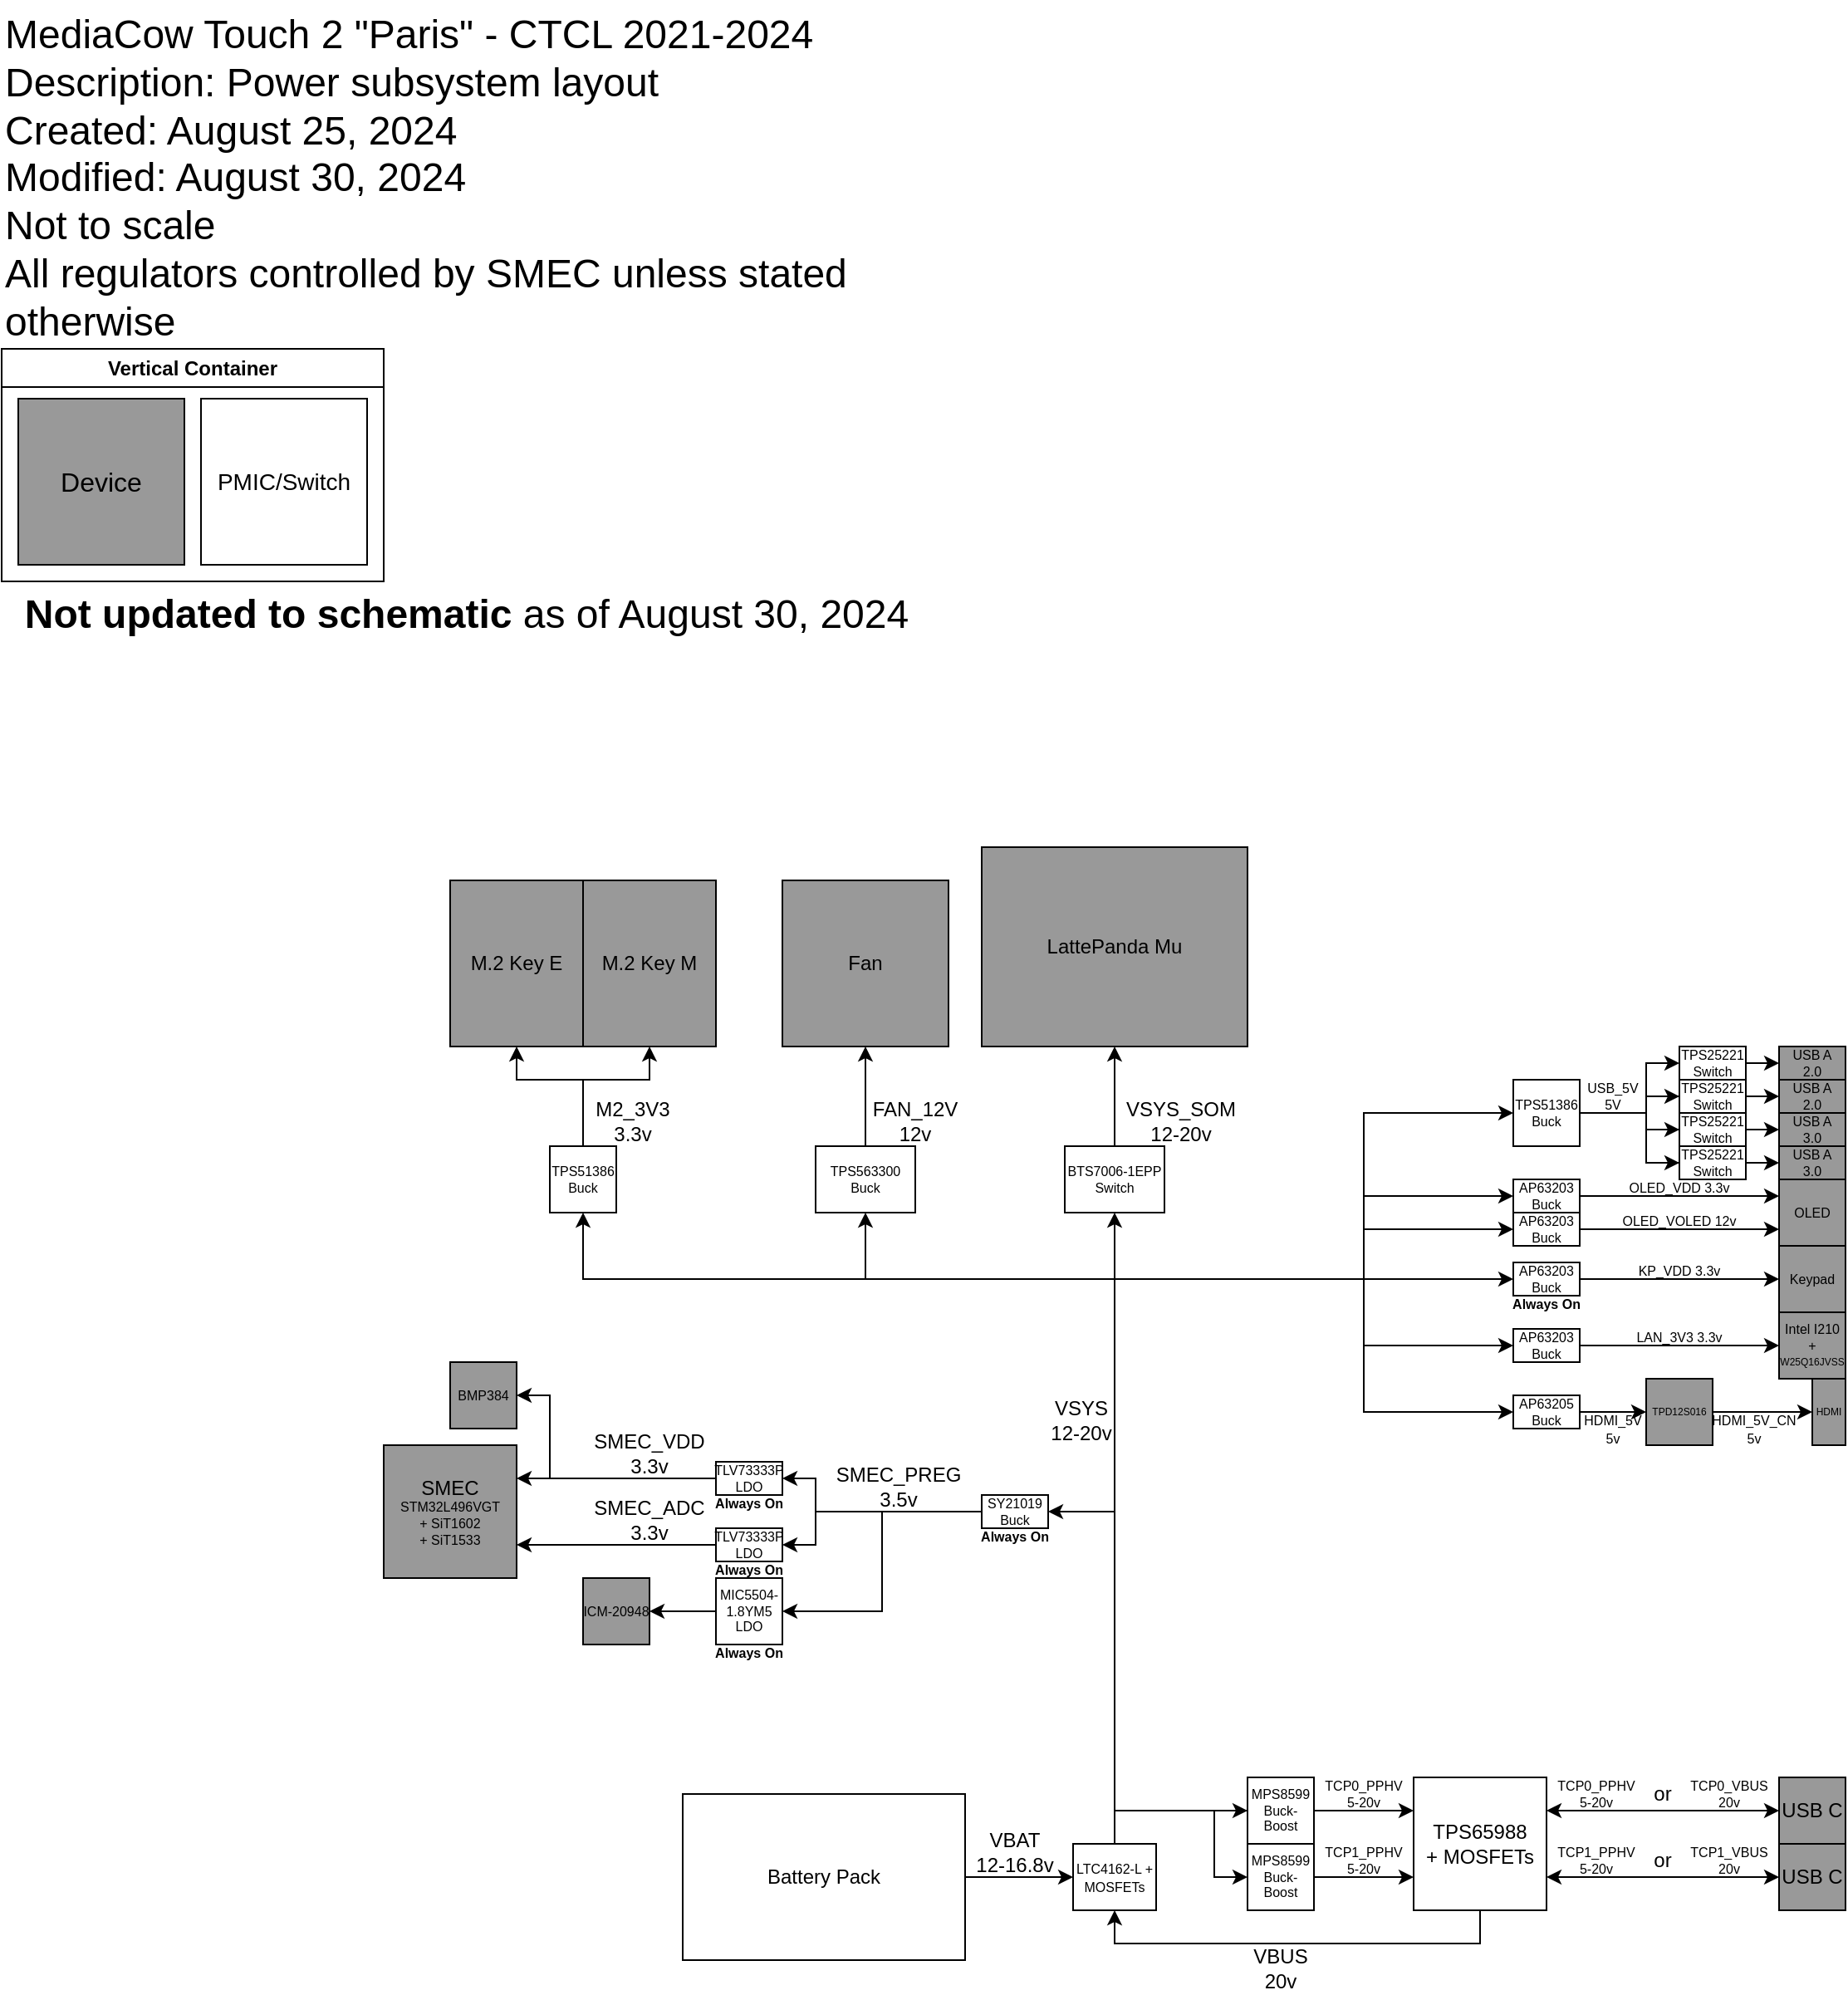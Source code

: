 <mxfile version="24.7.8">
  <diagram name="Page-1" id="Gip8EVmhgsVVzwxMEOy4">
    <mxGraphModel dx="1195" dy="702" grid="1" gridSize="10" guides="1" tooltips="1" connect="1" arrows="1" fold="1" page="1" pageScale="1" pageWidth="3300" pageHeight="2339" math="0" shadow="0">
      <root>
        <mxCell id="0" />
        <mxCell id="1" parent="0" />
        <mxCell id="dldXP7hfsqRHYCWmdXZ0-34" style="edgeStyle=orthogonalEdgeStyle;rounded=0;orthogonalLoop=1;jettySize=auto;html=1;exitX=1;exitY=0.5;exitDx=0;exitDy=0;entryX=0;entryY=0.5;entryDx=0;entryDy=0;" parent="1" source="rc3k4Lg6nsBuPKSFS65T-1" target="dldXP7hfsqRHYCWmdXZ0-32" edge="1">
          <mxGeometry relative="1" as="geometry" />
        </mxCell>
        <mxCell id="rc3k4Lg6nsBuPKSFS65T-1" value="Battery Pack&lt;span style=&quot;color: rgba(0, 0, 0, 0); font-family: monospace; font-size: 0px; text-align: start; text-wrap: nowrap;&quot;&gt;%3CmxGraphModel%3E%3Croot%3E%3CmxCell%20id%3D%220%22%2F%3E%3CmxCell%20id%3D%221%22%20parent%3D%220%22%2F%3E%3CmxCell%20id%3D%222%22%20value%3D%22MediaCow%20Touch%202%20%26quot%3BParis%26quot%3B%20-%20CTCL%202021-2024%26lt%3Bbr%20style%3D%26quot%3Bfont-size%3A%2024px%3B%26quot%3B%26gt%3BDescription%3A%20Case%20physical%20layout%26lt%3Bbr%20style%3D%26quot%3Bfont-size%3A%2024px%3B%26quot%3B%26gt%3B%26lt%3Bdiv%20style%3D%26quot%3Bfont-size%3A%2024px%3B%26quot%3B%26gt%3BCreated%3A%20July%203%2C%202024%26lt%3B%2Fdiv%26gt%3B%26lt%3Bdiv%20style%3D%26quot%3Bfont-size%3A%2024px%3B%26quot%3B%26gt%3BModified%3A%20August%206%2C%202024%26lt%3B%2Fdiv%26gt%3B%22%20style%3D%22text%3Bhtml%3D1%3Balign%3Dleft%3BverticalAlign%3Dtop%3BwhiteSpace%3Dwrap%3Brounded%3D0%3BfontSize%3D24%3B%22%20vertex%3D%221%22%20parent%3D%221%22%3E%3CmxGeometry%20x%3D%2266.35%22%20y%3D%221070.86%22%20width%3D%22563.57%22%20height%3D%22133.86%22%20as%3D%22geometry%22%2F%3E%3C%2FmxCell%3E%3C%2Froot%3E%3C%2FmxGraphModel%3E&lt;/span&gt;" style="rounded=0;whiteSpace=wrap;html=1;" parent="1" vertex="1">
          <mxGeometry x="420" y="1090" width="170" height="100" as="geometry" />
        </mxCell>
        <mxCell id="K4e0NTNfeNRhpukzrk3Z-1" value="MediaCow Touch 2 &quot;Paris&quot; - CTCL 2021-2024&lt;br style=&quot;font-size: 24px;&quot;&gt;Description: Power subsystem layout&lt;br&gt;&lt;span style=&quot;background-color: initial;&quot;&gt;Created: August 25, 2024&lt;/span&gt;&lt;div style=&quot;font-size: 24px;&quot;&gt;Modified: August 30, 2024&lt;/div&gt;&lt;div style=&quot;font-size: 24px;&quot;&gt;Not to scale&lt;/div&gt;&lt;div style=&quot;font-size: 24px;&quot;&gt;All regulators controlled by SMEC unless stated otherwise&lt;/div&gt;" style="text;html=1;align=left;verticalAlign=top;whiteSpace=wrap;rounded=0;fontSize=24;" parent="1" vertex="1">
          <mxGeometry x="10" y="10" width="563.57" height="200" as="geometry" />
        </mxCell>
        <mxCell id="K4e0NTNfeNRhpukzrk3Z-4" value="VBAT&lt;br&gt;12-16.8v" style="text;html=1;align=center;verticalAlign=middle;whiteSpace=wrap;rounded=0;" parent="1" vertex="1">
          <mxGeometry x="590" y="1110" width="60" height="30" as="geometry" />
        </mxCell>
        <mxCell id="dldXP7hfsqRHYCWmdXZ0-41" style="edgeStyle=orthogonalEdgeStyle;rounded=0;orthogonalLoop=1;jettySize=auto;html=1;exitX=0.5;exitY=1;exitDx=0;exitDy=0;entryX=0.5;entryY=1;entryDx=0;entryDy=0;" parent="1" source="K4e0NTNfeNRhpukzrk3Z-5" target="dldXP7hfsqRHYCWmdXZ0-32" edge="1">
          <mxGeometry relative="1" as="geometry" />
        </mxCell>
        <mxCell id="K4e0NTNfeNRhpukzrk3Z-5" value="TPS65988&lt;br&gt;+ MOSFETs" style="rounded=0;whiteSpace=wrap;html=1;" parent="1" vertex="1">
          <mxGeometry x="860" y="1080" width="80" height="80" as="geometry" />
        </mxCell>
        <mxCell id="K4e0NTNfeNRhpukzrk3Z-10" style="edgeStyle=orthogonalEdgeStyle;rounded=0;orthogonalLoop=1;jettySize=auto;html=1;exitX=0;exitY=0.5;exitDx=0;exitDy=0;entryX=1;entryY=0.75;entryDx=0;entryDy=0;startArrow=classic;startFill=1;" parent="1" source="K4e0NTNfeNRhpukzrk3Z-7" target="K4e0NTNfeNRhpukzrk3Z-5" edge="1">
          <mxGeometry relative="1" as="geometry" />
        </mxCell>
        <mxCell id="K4e0NTNfeNRhpukzrk3Z-7" value="USB C" style="rounded=0;whiteSpace=wrap;html=1;fillColor=#999999;" parent="1" vertex="1">
          <mxGeometry x="1080" y="1120" width="40" height="40" as="geometry" />
        </mxCell>
        <mxCell id="K4e0NTNfeNRhpukzrk3Z-9" style="edgeStyle=orthogonalEdgeStyle;rounded=0;orthogonalLoop=1;jettySize=auto;html=1;exitX=0;exitY=0.5;exitDx=0;exitDy=0;entryX=1;entryY=0.25;entryDx=0;entryDy=0;startArrow=classic;startFill=1;" parent="1" source="K4e0NTNfeNRhpukzrk3Z-8" target="K4e0NTNfeNRhpukzrk3Z-5" edge="1">
          <mxGeometry relative="1" as="geometry" />
        </mxCell>
        <mxCell id="K4e0NTNfeNRhpukzrk3Z-8" value="USB C" style="rounded=0;whiteSpace=wrap;html=1;fillColor=#999999;" parent="1" vertex="1">
          <mxGeometry x="1080" y="1080" width="40" height="40" as="geometry" />
        </mxCell>
        <mxCell id="K4e0NTNfeNRhpukzrk3Z-17" style="edgeStyle=orthogonalEdgeStyle;rounded=0;orthogonalLoop=1;jettySize=auto;html=1;exitX=1;exitY=0.5;exitDx=0;exitDy=0;entryX=0;entryY=0.75;entryDx=0;entryDy=0;" parent="1" source="K4e0NTNfeNRhpukzrk3Z-13" target="K4e0NTNfeNRhpukzrk3Z-5" edge="1">
          <mxGeometry relative="1" as="geometry" />
        </mxCell>
        <mxCell id="K4e0NTNfeNRhpukzrk3Z-13" value="MPS8599&lt;div&gt;Buck-Boost&lt;/div&gt;" style="rounded=0;whiteSpace=wrap;html=1;fontSize=8;" parent="1" vertex="1">
          <mxGeometry x="760" y="1120" width="40" height="40" as="geometry" />
        </mxCell>
        <mxCell id="K4e0NTNfeNRhpukzrk3Z-16" style="edgeStyle=orthogonalEdgeStyle;rounded=0;orthogonalLoop=1;jettySize=auto;html=1;exitX=1;exitY=0.5;exitDx=0;exitDy=0;entryX=0;entryY=0.25;entryDx=0;entryDy=0;" parent="1" source="K4e0NTNfeNRhpukzrk3Z-14" target="K4e0NTNfeNRhpukzrk3Z-5" edge="1">
          <mxGeometry relative="1" as="geometry" />
        </mxCell>
        <mxCell id="dldXP7hfsqRHYCWmdXZ0-23" style="edgeStyle=orthogonalEdgeStyle;rounded=0;orthogonalLoop=1;jettySize=auto;html=1;exitX=0;exitY=0.5;exitDx=0;exitDy=0;entryX=0;entryY=0.5;entryDx=0;entryDy=0;" parent="1" source="K4e0NTNfeNRhpukzrk3Z-14" target="K4e0NTNfeNRhpukzrk3Z-13" edge="1">
          <mxGeometry relative="1" as="geometry" />
        </mxCell>
        <mxCell id="K4e0NTNfeNRhpukzrk3Z-14" value="MPS8599&lt;div&gt;Buck-Boost&lt;/div&gt;" style="rounded=0;whiteSpace=wrap;html=1;fontSize=8;" parent="1" vertex="1">
          <mxGeometry x="760" y="1080" width="40" height="40" as="geometry" />
        </mxCell>
        <mxCell id="K4e0NTNfeNRhpukzrk3Z-20" value="&lt;font&gt;LattePanda Mu&lt;/font&gt;" style="rounded=0;whiteSpace=wrap;html=1;fontColor=#000000;fillColor=#999999;" parent="1" vertex="1">
          <mxGeometry x="600" y="520" width="160" height="120" as="geometry" />
        </mxCell>
        <mxCell id="K4e0NTNfeNRhpukzrk3Z-23" value="VBUS&lt;br&gt;20v" style="text;html=1;align=center;verticalAlign=middle;whiteSpace=wrap;rounded=0;" parent="1" vertex="1">
          <mxGeometry x="750" y="1180" width="60" height="30" as="geometry" />
        </mxCell>
        <mxCell id="K4e0NTNfeNRhpukzrk3Z-26" style="edgeStyle=orthogonalEdgeStyle;rounded=0;orthogonalLoop=1;jettySize=auto;html=1;exitX=0.5;exitY=0;exitDx=0;exitDy=0;entryX=0.5;entryY=1;entryDx=0;entryDy=0;" parent="1" source="K4e0NTNfeNRhpukzrk3Z-25" target="K4e0NTNfeNRhpukzrk3Z-20" edge="1">
          <mxGeometry relative="1" as="geometry" />
        </mxCell>
        <mxCell id="K4e0NTNfeNRhpukzrk3Z-25" value="BTS7006-1EPP&lt;div&gt;Switch&lt;/div&gt;" style="rounded=0;whiteSpace=wrap;html=1;fontSize=8;" parent="1" vertex="1">
          <mxGeometry x="650" y="700" width="60" height="40" as="geometry" />
        </mxCell>
        <mxCell id="K4e0NTNfeNRhpukzrk3Z-28" value="VSYS&lt;div&gt;12-20v&lt;/div&gt;" style="text;html=1;align=center;verticalAlign=middle;whiteSpace=wrap;rounded=0;" parent="1" vertex="1">
          <mxGeometry x="640" y="850" width="40" height="30" as="geometry" />
        </mxCell>
        <mxCell id="K4e0NTNfeNRhpukzrk3Z-29" value="&lt;font&gt;Fan&lt;/font&gt;" style="rounded=0;whiteSpace=wrap;html=1;fontColor=#000000;fillColor=#999999;" parent="1" vertex="1">
          <mxGeometry x="480" y="540" width="100" height="100" as="geometry" />
        </mxCell>
        <mxCell id="K4e0NTNfeNRhpukzrk3Z-35" style="edgeStyle=orthogonalEdgeStyle;rounded=0;orthogonalLoop=1;jettySize=auto;html=1;exitX=0.5;exitY=0;exitDx=0;exitDy=0;entryX=0.5;entryY=1;entryDx=0;entryDy=0;" parent="1" source="K4e0NTNfeNRhpukzrk3Z-31" target="K4e0NTNfeNRhpukzrk3Z-29" edge="1">
          <mxGeometry relative="1" as="geometry" />
        </mxCell>
        <mxCell id="K4e0NTNfeNRhpukzrk3Z-31" value="TPS563300&lt;div&gt;Buck&lt;/div&gt;" style="rounded=0;whiteSpace=wrap;html=1;fontSize=8;" parent="1" vertex="1">
          <mxGeometry x="500" y="700" width="60" height="40" as="geometry" />
        </mxCell>
        <mxCell id="K4e0NTNfeNRhpukzrk3Z-34" value="FAN_12V&lt;br&gt;12v" style="text;html=1;align=center;verticalAlign=middle;whiteSpace=wrap;rounded=0;" parent="1" vertex="1">
          <mxGeometry x="530" y="670" width="60" height="30" as="geometry" />
        </mxCell>
        <mxCell id="K4e0NTNfeNRhpukzrk3Z-36" value="VSYS_SOM&lt;div&gt;12-20v&lt;/div&gt;" style="text;html=1;align=center;verticalAlign=middle;whiteSpace=wrap;rounded=0;" parent="1" vertex="1">
          <mxGeometry x="690" y="670" width="60" height="30" as="geometry" />
        </mxCell>
        <mxCell id="K4e0NTNfeNRhpukzrk3Z-39" value="USB A&lt;div style=&quot;font-size: 8px;&quot;&gt;2.0&lt;/div&gt;" style="rounded=0;whiteSpace=wrap;html=1;fontSize=8;fillColor=#999999;" parent="1" vertex="1">
          <mxGeometry x="1080" y="640" width="40" height="20" as="geometry" />
        </mxCell>
        <mxCell id="K4e0NTNfeNRhpukzrk3Z-40" value="USB A&lt;div style=&quot;font-size: 8px;&quot;&gt;2.0&lt;/div&gt;" style="rounded=0;whiteSpace=wrap;html=1;fontSize=8;fillColor=#999999;" parent="1" vertex="1">
          <mxGeometry x="1080" y="660" width="40" height="20" as="geometry" />
        </mxCell>
        <mxCell id="K4e0NTNfeNRhpukzrk3Z-41" value="USB A&lt;div style=&quot;font-size: 8px;&quot;&gt;3.0&lt;/div&gt;" style="rounded=0;whiteSpace=wrap;html=1;fontSize=8;fillColor=#999999;" parent="1" vertex="1">
          <mxGeometry x="1080" y="680" width="40" height="20" as="geometry" />
        </mxCell>
        <mxCell id="K4e0NTNfeNRhpukzrk3Z-42" value="USB A&lt;div style=&quot;font-size: 8px;&quot;&gt;3.0&lt;/div&gt;" style="rounded=0;whiteSpace=wrap;html=1;fontSize=8;fillColor=#999999;" parent="1" vertex="1">
          <mxGeometry x="1080" y="700" width="40" height="20" as="geometry" />
        </mxCell>
        <mxCell id="K4e0NTNfeNRhpukzrk3Z-51" style="edgeStyle=orthogonalEdgeStyle;rounded=0;orthogonalLoop=1;jettySize=auto;html=1;exitX=1;exitY=0.5;exitDx=0;exitDy=0;entryX=0;entryY=0.5;entryDx=0;entryDy=0;" parent="1" source="K4e0NTNfeNRhpukzrk3Z-44" target="K4e0NTNfeNRhpukzrk3Z-42" edge="1">
          <mxGeometry relative="1" as="geometry" />
        </mxCell>
        <mxCell id="dldXP7hfsqRHYCWmdXZ0-8" style="edgeStyle=orthogonalEdgeStyle;rounded=0;orthogonalLoop=1;jettySize=auto;html=1;exitX=0;exitY=0.5;exitDx=0;exitDy=0;entryX=0;entryY=0.5;entryDx=0;entryDy=0;" parent="1" source="K4e0NTNfeNRhpukzrk3Z-44" target="K4e0NTNfeNRhpukzrk3Z-45" edge="1">
          <mxGeometry relative="1" as="geometry">
            <Array as="points">
              <mxPoint x="1000" y="710" />
              <mxPoint x="1000" y="690" />
            </Array>
          </mxGeometry>
        </mxCell>
        <mxCell id="K4e0NTNfeNRhpukzrk3Z-44" value="TPS25221&lt;div&gt;Switch&lt;/div&gt;" style="rounded=0;whiteSpace=wrap;html=1;fontSize=8;" parent="1" vertex="1">
          <mxGeometry x="1020" y="700" width="40" height="20" as="geometry" />
        </mxCell>
        <mxCell id="K4e0NTNfeNRhpukzrk3Z-50" style="edgeStyle=orthogonalEdgeStyle;rounded=0;orthogonalLoop=1;jettySize=auto;html=1;exitX=1;exitY=0.5;exitDx=0;exitDy=0;entryX=0;entryY=0.5;entryDx=0;entryDy=0;" parent="1" source="K4e0NTNfeNRhpukzrk3Z-45" target="K4e0NTNfeNRhpukzrk3Z-41" edge="1">
          <mxGeometry relative="1" as="geometry" />
        </mxCell>
        <mxCell id="dldXP7hfsqRHYCWmdXZ0-9" style="edgeStyle=orthogonalEdgeStyle;rounded=0;orthogonalLoop=1;jettySize=auto;html=1;exitX=0;exitY=0.5;exitDx=0;exitDy=0;entryX=0;entryY=0.5;entryDx=0;entryDy=0;" parent="1" source="K4e0NTNfeNRhpukzrk3Z-45" target="K4e0NTNfeNRhpukzrk3Z-46" edge="1">
          <mxGeometry relative="1" as="geometry">
            <Array as="points">
              <mxPoint x="1000" y="690" />
              <mxPoint x="1000" y="670" />
            </Array>
          </mxGeometry>
        </mxCell>
        <mxCell id="K4e0NTNfeNRhpukzrk3Z-45" value="TPS25221&lt;div&gt;Switch&lt;/div&gt;" style="rounded=0;whiteSpace=wrap;html=1;fontSize=8;" parent="1" vertex="1">
          <mxGeometry x="1020" y="680" width="40" height="20" as="geometry" />
        </mxCell>
        <mxCell id="K4e0NTNfeNRhpukzrk3Z-49" style="edgeStyle=orthogonalEdgeStyle;rounded=0;orthogonalLoop=1;jettySize=auto;html=1;exitX=1;exitY=0.5;exitDx=0;exitDy=0;entryX=0;entryY=0.5;entryDx=0;entryDy=0;" parent="1" source="K4e0NTNfeNRhpukzrk3Z-46" target="K4e0NTNfeNRhpukzrk3Z-40" edge="1">
          <mxGeometry relative="1" as="geometry" />
        </mxCell>
        <mxCell id="dldXP7hfsqRHYCWmdXZ0-10" style="edgeStyle=orthogonalEdgeStyle;rounded=0;orthogonalLoop=1;jettySize=auto;html=1;exitX=0;exitY=0.5;exitDx=0;exitDy=0;entryX=0;entryY=0.5;entryDx=0;entryDy=0;" parent="1" source="K4e0NTNfeNRhpukzrk3Z-46" target="K4e0NTNfeNRhpukzrk3Z-47" edge="1">
          <mxGeometry relative="1" as="geometry">
            <Array as="points">
              <mxPoint x="1000" y="670" />
              <mxPoint x="1000" y="650" />
            </Array>
          </mxGeometry>
        </mxCell>
        <mxCell id="K4e0NTNfeNRhpukzrk3Z-46" value="TPS25221&lt;div&gt;Switch&lt;/div&gt;" style="rounded=0;whiteSpace=wrap;html=1;fontSize=8;" parent="1" vertex="1">
          <mxGeometry x="1020" y="660" width="40" height="20" as="geometry" />
        </mxCell>
        <mxCell id="K4e0NTNfeNRhpukzrk3Z-48" style="edgeStyle=orthogonalEdgeStyle;rounded=0;orthogonalLoop=1;jettySize=auto;html=1;exitX=1;exitY=0.5;exitDx=0;exitDy=0;entryX=0;entryY=0.5;entryDx=0;entryDy=0;" parent="1" source="K4e0NTNfeNRhpukzrk3Z-47" target="K4e0NTNfeNRhpukzrk3Z-39" edge="1">
          <mxGeometry relative="1" as="geometry" />
        </mxCell>
        <mxCell id="K4e0NTNfeNRhpukzrk3Z-47" value="TPS25221&lt;div&gt;Switch&lt;/div&gt;" style="rounded=0;whiteSpace=wrap;html=1;fontSize=8;" parent="1" vertex="1">
          <mxGeometry x="1020" y="640" width="40" height="20" as="geometry" />
        </mxCell>
        <mxCell id="dldXP7hfsqRHYCWmdXZ0-7" style="edgeStyle=orthogonalEdgeStyle;rounded=0;orthogonalLoop=1;jettySize=auto;html=1;exitX=1;exitY=0.5;exitDx=0;exitDy=0;entryX=0;entryY=0.5;entryDx=0;entryDy=0;" parent="1" source="dldXP7hfsqRHYCWmdXZ0-1" target="K4e0NTNfeNRhpukzrk3Z-44" edge="1">
          <mxGeometry relative="1" as="geometry">
            <Array as="points">
              <mxPoint x="1000" y="680" />
              <mxPoint x="1000" y="710" />
            </Array>
          </mxGeometry>
        </mxCell>
        <mxCell id="dldXP7hfsqRHYCWmdXZ0-1" value="TPS51386&lt;div&gt;Buck&lt;/div&gt;" style="rounded=0;whiteSpace=wrap;html=1;fontSize=8;" parent="1" vertex="1">
          <mxGeometry x="920" y="660" width="40" height="40" as="geometry" />
        </mxCell>
        <mxCell id="dldXP7hfsqRHYCWmdXZ0-14" value="TCP0_PPHV&lt;div style=&quot;font-size: 8px;&quot;&gt;5-20v&lt;/div&gt;" style="text;html=1;align=center;verticalAlign=middle;whiteSpace=wrap;rounded=0;fontSize=8;" parent="1" vertex="1">
          <mxGeometry x="800" y="1080" width="60" height="20" as="geometry" />
        </mxCell>
        <mxCell id="dldXP7hfsqRHYCWmdXZ0-15" value="&lt;div style=&quot;font-size: 8px;&quot;&gt;TCP1_PPHV&lt;br&gt;5-20v&lt;/div&gt;" style="text;html=1;align=center;verticalAlign=middle;whiteSpace=wrap;rounded=0;fontSize=8;" parent="1" vertex="1">
          <mxGeometry x="800" y="1120" width="60" height="20" as="geometry" />
        </mxCell>
        <mxCell id="dldXP7hfsqRHYCWmdXZ0-16" value="USB_5V&lt;br style=&quot;font-size: 8px;&quot;&gt;5V" style="text;html=1;align=center;verticalAlign=middle;whiteSpace=wrap;rounded=0;fontSize=8;" parent="1" vertex="1">
          <mxGeometry x="960" y="660" width="40" height="20" as="geometry" />
        </mxCell>
        <mxCell id="2zMLcZ8q6p2Ohxe851iD-6" style="edgeStyle=orthogonalEdgeStyle;rounded=0;orthogonalLoop=1;jettySize=auto;html=1;exitX=0.5;exitY=0;exitDx=0;exitDy=0;entryX=0.5;entryY=1;entryDx=0;entryDy=0;" parent="1" source="dldXP7hfsqRHYCWmdXZ0-25" target="dldXP7hfsqRHYCWmdXZ0-28" edge="1">
          <mxGeometry relative="1" as="geometry">
            <Array as="points">
              <mxPoint x="360" y="660" />
              <mxPoint x="400" y="660" />
            </Array>
          </mxGeometry>
        </mxCell>
        <mxCell id="2zMLcZ8q6p2Ohxe851iD-7" style="edgeStyle=orthogonalEdgeStyle;rounded=0;orthogonalLoop=1;jettySize=auto;html=1;exitX=0.5;exitY=0;exitDx=0;exitDy=0;entryX=0.5;entryY=1;entryDx=0;entryDy=0;" parent="1" source="dldXP7hfsqRHYCWmdXZ0-25" target="dldXP7hfsqRHYCWmdXZ0-29" edge="1">
          <mxGeometry relative="1" as="geometry">
            <Array as="points">
              <mxPoint x="360" y="660" />
              <mxPoint x="320" y="660" />
            </Array>
          </mxGeometry>
        </mxCell>
        <mxCell id="dldXP7hfsqRHYCWmdXZ0-25" value="TPS51386&lt;div&gt;Buck&lt;/div&gt;" style="rounded=0;whiteSpace=wrap;html=1;fontSize=8;" parent="1" vertex="1">
          <mxGeometry x="340" y="700" width="40" height="40" as="geometry" />
        </mxCell>
        <mxCell id="dldXP7hfsqRHYCWmdXZ0-28" value="&lt;font style=&quot;font-size: 12px;&quot;&gt;M.2 Key M&lt;/font&gt;" style="rounded=0;whiteSpace=wrap;html=1;fontColor=#000000;fillColor=#999999;fontSize=12;" parent="1" vertex="1">
          <mxGeometry x="360" y="540" width="80" height="100" as="geometry" />
        </mxCell>
        <mxCell id="dldXP7hfsqRHYCWmdXZ0-29" value="&lt;font&gt;M.2 Key E&lt;/font&gt;" style="rounded=0;whiteSpace=wrap;html=1;fontColor=#000000;fillColor=#999999;" parent="1" vertex="1">
          <mxGeometry x="280" y="540" width="80" height="100" as="geometry" />
        </mxCell>
        <mxCell id="dldXP7hfsqRHYCWmdXZ0-35" style="edgeStyle=orthogonalEdgeStyle;rounded=0;orthogonalLoop=1;jettySize=auto;html=1;exitX=0.5;exitY=0;exitDx=0;exitDy=0;entryX=0;entryY=0.5;entryDx=0;entryDy=0;" parent="1" source="dldXP7hfsqRHYCWmdXZ0-32" target="K4e0NTNfeNRhpukzrk3Z-14" edge="1">
          <mxGeometry relative="1" as="geometry" />
        </mxCell>
        <mxCell id="dldXP7hfsqRHYCWmdXZ0-36" style="edgeStyle=orthogonalEdgeStyle;rounded=0;orthogonalLoop=1;jettySize=auto;html=1;exitX=0.5;exitY=0;exitDx=0;exitDy=0;" parent="1" source="dldXP7hfsqRHYCWmdXZ0-32" target="K4e0NTNfeNRhpukzrk3Z-25" edge="1">
          <mxGeometry relative="1" as="geometry" />
        </mxCell>
        <mxCell id="dldXP7hfsqRHYCWmdXZ0-38" style="edgeStyle=orthogonalEdgeStyle;rounded=0;orthogonalLoop=1;jettySize=auto;html=1;exitX=0.5;exitY=0;exitDx=0;exitDy=0;entryX=0.5;entryY=1;entryDx=0;entryDy=0;" parent="1" source="dldXP7hfsqRHYCWmdXZ0-32" target="K4e0NTNfeNRhpukzrk3Z-31" edge="1">
          <mxGeometry relative="1" as="geometry">
            <Array as="points">
              <mxPoint x="680" y="780" />
              <mxPoint x="530" y="780" />
            </Array>
          </mxGeometry>
        </mxCell>
        <mxCell id="dldXP7hfsqRHYCWmdXZ0-40" style="edgeStyle=orthogonalEdgeStyle;rounded=0;orthogonalLoop=1;jettySize=auto;html=1;exitX=0.5;exitY=0;exitDx=0;exitDy=0;entryX=0;entryY=0.5;entryDx=0;entryDy=0;" parent="1" source="dldXP7hfsqRHYCWmdXZ0-32" target="dldXP7hfsqRHYCWmdXZ0-1" edge="1">
          <mxGeometry relative="1" as="geometry">
            <Array as="points">
              <mxPoint x="680" y="780" />
              <mxPoint x="830" y="780" />
              <mxPoint x="830" y="680" />
            </Array>
          </mxGeometry>
        </mxCell>
        <mxCell id="dldXP7hfsqRHYCWmdXZ0-73" style="edgeStyle=orthogonalEdgeStyle;rounded=0;orthogonalLoop=1;jettySize=auto;html=1;exitX=0.5;exitY=0;exitDx=0;exitDy=0;entryX=0;entryY=0.5;entryDx=0;entryDy=0;" parent="1" source="dldXP7hfsqRHYCWmdXZ0-32" target="dldXP7hfsqRHYCWmdXZ0-61" edge="1">
          <mxGeometry relative="1" as="geometry">
            <Array as="points">
              <mxPoint x="680" y="780" />
            </Array>
          </mxGeometry>
        </mxCell>
        <mxCell id="dldXP7hfsqRHYCWmdXZ0-74" style="edgeStyle=orthogonalEdgeStyle;rounded=0;orthogonalLoop=1;jettySize=auto;html=1;exitX=0.5;exitY=0;exitDx=0;exitDy=0;entryX=0;entryY=0.5;entryDx=0;entryDy=0;" parent="1" source="dldXP7hfsqRHYCWmdXZ0-32" target="dldXP7hfsqRHYCWmdXZ0-60" edge="1">
          <mxGeometry relative="1" as="geometry">
            <Array as="points">
              <mxPoint x="680" y="780" />
              <mxPoint x="830" y="780" />
              <mxPoint x="830" y="750" />
            </Array>
          </mxGeometry>
        </mxCell>
        <mxCell id="dldXP7hfsqRHYCWmdXZ0-75" style="edgeStyle=orthogonalEdgeStyle;rounded=0;orthogonalLoop=1;jettySize=auto;html=1;exitX=0.5;exitY=0;exitDx=0;exitDy=0;entryX=0;entryY=0.5;entryDx=0;entryDy=0;" parent="1" source="dldXP7hfsqRHYCWmdXZ0-32" target="dldXP7hfsqRHYCWmdXZ0-57" edge="1">
          <mxGeometry relative="1" as="geometry">
            <Array as="points">
              <mxPoint x="680" y="780" />
              <mxPoint x="830" y="780" />
              <mxPoint x="830" y="730" />
            </Array>
          </mxGeometry>
        </mxCell>
        <mxCell id="2zMLcZ8q6p2Ohxe851iD-5" style="edgeStyle=orthogonalEdgeStyle;rounded=0;orthogonalLoop=1;jettySize=auto;html=1;exitX=0.5;exitY=0;exitDx=0;exitDy=0;entryX=0.5;entryY=1;entryDx=0;entryDy=0;" parent="1" source="dldXP7hfsqRHYCWmdXZ0-32" target="dldXP7hfsqRHYCWmdXZ0-25" edge="1">
          <mxGeometry relative="1" as="geometry">
            <Array as="points">
              <mxPoint x="680" y="780" />
              <mxPoint x="360" y="780" />
            </Array>
          </mxGeometry>
        </mxCell>
        <mxCell id="HhQ6cw0lv0Tl-fCS8sBc-3" style="edgeStyle=orthogonalEdgeStyle;rounded=0;orthogonalLoop=1;jettySize=auto;html=1;exitX=0.5;exitY=0;exitDx=0;exitDy=0;entryX=1;entryY=0.5;entryDx=0;entryDy=0;" parent="1" source="dldXP7hfsqRHYCWmdXZ0-32" target="HhQ6cw0lv0Tl-fCS8sBc-1" edge="1">
          <mxGeometry relative="1" as="geometry" />
        </mxCell>
        <mxCell id="HcC9pHOqzZvFSru83XQS-11" style="edgeStyle=orthogonalEdgeStyle;rounded=0;orthogonalLoop=1;jettySize=auto;html=1;exitX=0.5;exitY=0;exitDx=0;exitDy=0;entryX=0;entryY=0.5;entryDx=0;entryDy=0;" edge="1" parent="1" source="dldXP7hfsqRHYCWmdXZ0-32" target="HcC9pHOqzZvFSru83XQS-2">
          <mxGeometry relative="1" as="geometry">
            <Array as="points">
              <mxPoint x="680" y="780" />
              <mxPoint x="830" y="780" />
              <mxPoint x="830" y="820" />
            </Array>
          </mxGeometry>
        </mxCell>
        <mxCell id="HcC9pHOqzZvFSru83XQS-12" style="edgeStyle=orthogonalEdgeStyle;rounded=0;orthogonalLoop=1;jettySize=auto;html=1;exitX=0.5;exitY=0;exitDx=0;exitDy=0;entryX=0;entryY=0.5;entryDx=0;entryDy=0;" edge="1" parent="1" source="dldXP7hfsqRHYCWmdXZ0-32" target="HcC9pHOqzZvFSru83XQS-3">
          <mxGeometry relative="1" as="geometry">
            <Array as="points">
              <mxPoint x="680" y="780" />
              <mxPoint x="830" y="780" />
              <mxPoint x="830" y="860" />
            </Array>
          </mxGeometry>
        </mxCell>
        <mxCell id="dldXP7hfsqRHYCWmdXZ0-32" value="&lt;p style=&quot;line-height: 80%;&quot;&gt;&lt;span style=&quot;font-size: 8px;&quot;&gt;LTC4162-L + MOSFETs&lt;/span&gt;&lt;/p&gt;" style="rounded=0;whiteSpace=wrap;html=1;" parent="1" vertex="1">
          <mxGeometry x="655" y="1120" width="50" height="40" as="geometry" />
        </mxCell>
        <mxCell id="dldXP7hfsqRHYCWmdXZ0-49" style="edgeStyle=orthogonalEdgeStyle;rounded=0;orthogonalLoop=1;jettySize=auto;html=1;exitX=1;exitY=0.5;exitDx=0;exitDy=0;entryX=0;entryY=0.5;entryDx=0;entryDy=0;" parent="1" target="dldXP7hfsqRHYCWmdXZ0-48" edge="1" source="HcC9pHOqzZvFSru83XQS-2">
          <mxGeometry relative="1" as="geometry">
            <mxPoint x="1040" y="820" as="sourcePoint" />
          </mxGeometry>
        </mxCell>
        <mxCell id="dldXP7hfsqRHYCWmdXZ0-48" value="Intel I210 +&lt;br&gt;&lt;span style=&quot;font-size: 6px;&quot;&gt;W25Q16&lt;/span&gt;&lt;span style=&quot;font-size: 6px;&quot;&gt;JVSS&lt;/span&gt;" style="rounded=0;whiteSpace=wrap;html=1;fontSize=8;fillColor=#999999;" parent="1" vertex="1">
          <mxGeometry x="1080" y="800" width="40" height="40" as="geometry" />
        </mxCell>
        <mxCell id="dldXP7hfsqRHYCWmdXZ0-51" value="&lt;font style=&quot;font-size: 12px;&quot;&gt;SMEC&lt;/font&gt;&lt;br style=&quot;font-size: 8px;&quot;&gt;STM32L496VGT &lt;br&gt;+ SiT1602&lt;br&gt;+ SiT1533" style="rounded=0;whiteSpace=wrap;html=1;fontSize=8;fillColor=#999999;" parent="1" vertex="1">
          <mxGeometry x="240" y="880" width="80" height="80" as="geometry" />
        </mxCell>
        <mxCell id="dldXP7hfsqRHYCWmdXZ0-54" value="OLED" style="rounded=0;whiteSpace=wrap;html=1;fontSize=8;fillColor=#999999;" parent="1" vertex="1">
          <mxGeometry x="1080" y="720" width="40" height="40" as="geometry" />
        </mxCell>
        <mxCell id="dldXP7hfsqRHYCWmdXZ0-55" value="M2_3V3&lt;br&gt;3.3v" style="text;html=1;align=center;verticalAlign=middle;whiteSpace=wrap;rounded=0;" parent="1" vertex="1">
          <mxGeometry x="360" y="670" width="60" height="30" as="geometry" />
        </mxCell>
        <mxCell id="dldXP7hfsqRHYCWmdXZ0-63" style="edgeStyle=orthogonalEdgeStyle;rounded=0;orthogonalLoop=1;jettySize=auto;html=1;exitX=1;exitY=0.5;exitDx=0;exitDy=0;entryX=0;entryY=0.25;entryDx=0;entryDy=0;" parent="1" source="dldXP7hfsqRHYCWmdXZ0-57" target="dldXP7hfsqRHYCWmdXZ0-54" edge="1">
          <mxGeometry relative="1" as="geometry" />
        </mxCell>
        <mxCell id="dldXP7hfsqRHYCWmdXZ0-57" value="AP63203&lt;div&gt;Buck&lt;/div&gt;" style="rounded=0;whiteSpace=wrap;html=1;fontSize=8;" parent="1" vertex="1">
          <mxGeometry x="920" y="720" width="40" height="20" as="geometry" />
        </mxCell>
        <mxCell id="dldXP7hfsqRHYCWmdXZ0-59" value="Keypad" style="rounded=0;whiteSpace=wrap;html=1;fontSize=8;fillColor=#999999;" parent="1" vertex="1">
          <mxGeometry x="1080" y="760" width="40" height="40" as="geometry" />
        </mxCell>
        <mxCell id="dldXP7hfsqRHYCWmdXZ0-62" style="edgeStyle=orthogonalEdgeStyle;rounded=0;orthogonalLoop=1;jettySize=auto;html=1;exitX=1;exitY=0.5;exitDx=0;exitDy=0;entryX=0;entryY=0.75;entryDx=0;entryDy=0;" parent="1" source="dldXP7hfsqRHYCWmdXZ0-60" target="dldXP7hfsqRHYCWmdXZ0-54" edge="1">
          <mxGeometry relative="1" as="geometry" />
        </mxCell>
        <mxCell id="dldXP7hfsqRHYCWmdXZ0-60" value="AP63203&lt;div&gt;Buck&lt;/div&gt;" style="rounded=0;whiteSpace=wrap;html=1;fontSize=8;" parent="1" vertex="1">
          <mxGeometry x="920" y="740" width="40" height="20" as="geometry" />
        </mxCell>
        <mxCell id="dldXP7hfsqRHYCWmdXZ0-72" style="edgeStyle=orthogonalEdgeStyle;rounded=0;orthogonalLoop=1;jettySize=auto;html=1;exitX=1;exitY=0.5;exitDx=0;exitDy=0;entryX=0;entryY=0.5;entryDx=0;entryDy=0;" parent="1" source="dldXP7hfsqRHYCWmdXZ0-61" target="dldXP7hfsqRHYCWmdXZ0-59" edge="1">
          <mxGeometry relative="1" as="geometry" />
        </mxCell>
        <mxCell id="dldXP7hfsqRHYCWmdXZ0-61" value="AP63203&lt;div&gt;Buck&lt;/div&gt;" style="rounded=0;whiteSpace=wrap;html=1;fontSize=8;" parent="1" vertex="1">
          <mxGeometry x="920" y="770" width="40" height="20" as="geometry" />
        </mxCell>
        <mxCell id="dldXP7hfsqRHYCWmdXZ0-68" value="&lt;p style=&quot;line-height: 70%;&quot;&gt;&lt;span style=&quot;font-size: 8px;&quot;&gt;OLED_VOLED&amp;nbsp;&lt;/span&gt;&lt;span style=&quot;font-size: 8px;&quot;&gt;12v&lt;/span&gt;&lt;/p&gt;" style="text;html=1;align=center;verticalAlign=middle;whiteSpace=wrap;rounded=0;" parent="1" vertex="1">
          <mxGeometry x="970" y="740" width="100" height="10" as="geometry" />
        </mxCell>
        <mxCell id="dldXP7hfsqRHYCWmdXZ0-69" value="&lt;p style=&quot;line-height: 70%;&quot;&gt;&lt;span style=&quot;font-size: 8px;&quot;&gt;OLED_VDD&amp;nbsp;&lt;/span&gt;&lt;span style=&quot;font-size: 8px;&quot;&gt;3.3v&lt;/span&gt;&lt;/p&gt;" style="text;html=1;align=center;verticalAlign=middle;whiteSpace=wrap;rounded=0;" parent="1" vertex="1">
          <mxGeometry x="970" y="720" width="100" height="10" as="geometry" />
        </mxCell>
        <mxCell id="dldXP7hfsqRHYCWmdXZ0-71" value="&lt;p style=&quot;line-height: 70%;&quot;&gt;&lt;span style=&quot;font-size: 8px;&quot;&gt;KP_VDD&amp;nbsp;&lt;/span&gt;&lt;span style=&quot;font-size: 8px;&quot;&gt;3.3v&lt;/span&gt;&lt;/p&gt;" style="text;html=1;align=center;verticalAlign=middle;whiteSpace=wrap;rounded=0;" parent="1" vertex="1">
          <mxGeometry x="970" y="770" width="100" height="10" as="geometry" />
        </mxCell>
        <mxCell id="2zMLcZ8q6p2Ohxe851iD-3" value="Vertical Container" style="swimlane;whiteSpace=wrap;html=1;" parent="1" vertex="1">
          <mxGeometry x="10" y="220" width="230" height="140" as="geometry" />
        </mxCell>
        <mxCell id="2zMLcZ8q6p2Ohxe851iD-2" value="&lt;font style=&quot;font-size: 16px;&quot;&gt;Device&lt;/font&gt;" style="rounded=0;whiteSpace=wrap;html=1;fontColor=#000000;fillColor=#999999;fontSize=16;" parent="2zMLcZ8q6p2Ohxe851iD-3" vertex="1">
          <mxGeometry x="10" y="30" width="100" height="100" as="geometry" />
        </mxCell>
        <mxCell id="2zMLcZ8q6p2Ohxe851iD-4" value="PMIC/Switch" style="rounded=0;whiteSpace=wrap;html=1;fontSize=14;" parent="2zMLcZ8q6p2Ohxe851iD-3" vertex="1">
          <mxGeometry x="120" y="30" width="100" height="100" as="geometry" />
        </mxCell>
        <mxCell id="2zMLcZ8q6p2Ohxe851iD-9" value="TCP0_PPHV&lt;div style=&quot;font-size: 8px;&quot;&gt;5-20v&lt;/div&gt;" style="text;html=1;align=center;verticalAlign=middle;whiteSpace=wrap;rounded=0;fontSize=8;" parent="1" vertex="1">
          <mxGeometry x="940" y="1080" width="60" height="20" as="geometry" />
        </mxCell>
        <mxCell id="2zMLcZ8q6p2Ohxe851iD-10" value="or" style="text;html=1;align=center;verticalAlign=middle;whiteSpace=wrap;rounded=0;" parent="1" vertex="1">
          <mxGeometry x="1000" y="1080" width="20" height="20" as="geometry" />
        </mxCell>
        <mxCell id="2zMLcZ8q6p2Ohxe851iD-11" value="TCP0_VBUS&lt;div&gt;20v&lt;/div&gt;" style="text;html=1;align=center;verticalAlign=middle;whiteSpace=wrap;rounded=0;fontSize=8;" parent="1" vertex="1">
          <mxGeometry x="1020" y="1080" width="60" height="20" as="geometry" />
        </mxCell>
        <mxCell id="2zMLcZ8q6p2Ohxe851iD-12" value="TCP1_PPHV&lt;div style=&quot;font-size: 8px;&quot;&gt;5-20v&lt;/div&gt;" style="text;html=1;align=center;verticalAlign=middle;whiteSpace=wrap;rounded=0;fontSize=8;" parent="1" vertex="1">
          <mxGeometry x="940" y="1120" width="60" height="20" as="geometry" />
        </mxCell>
        <mxCell id="2zMLcZ8q6p2Ohxe851iD-13" value="or" style="text;html=1;align=center;verticalAlign=middle;whiteSpace=wrap;rounded=0;" parent="1" vertex="1">
          <mxGeometry x="1000" y="1120" width="20" height="20" as="geometry" />
        </mxCell>
        <mxCell id="2zMLcZ8q6p2Ohxe851iD-14" value="TCP1_VBUS&lt;div&gt;20v&lt;/div&gt;" style="text;html=1;align=center;verticalAlign=middle;whiteSpace=wrap;rounded=0;fontSize=8;" parent="1" vertex="1">
          <mxGeometry x="1020" y="1120" width="60" height="20" as="geometry" />
        </mxCell>
        <mxCell id="HcC9pHOqzZvFSru83XQS-9" style="edgeStyle=orthogonalEdgeStyle;rounded=0;orthogonalLoop=1;jettySize=auto;html=1;exitX=1;exitY=0.5;exitDx=0;exitDy=0;entryX=0;entryY=0.5;entryDx=0;entryDy=0;" edge="1" parent="1" source="zdZLLVP6QkRDIlCIs1QH-2" target="HcC9pHOqzZvFSru83XQS-7">
          <mxGeometry relative="1" as="geometry" />
        </mxCell>
        <mxCell id="zdZLLVP6QkRDIlCIs1QH-2" value="TPD12S016" style="rounded=0;whiteSpace=wrap;html=1;fontSize=6;fillColor=#999999;" parent="1" vertex="1">
          <mxGeometry x="1000" y="840" width="40" height="40" as="geometry" />
        </mxCell>
        <mxCell id="HhQ6cw0lv0Tl-fCS8sBc-6" style="edgeStyle=orthogonalEdgeStyle;rounded=0;orthogonalLoop=1;jettySize=auto;html=1;exitX=0;exitY=0.5;exitDx=0;exitDy=0;entryX=1;entryY=0.5;entryDx=0;entryDy=0;" parent="1" source="HhQ6cw0lv0Tl-fCS8sBc-1" target="HhQ6cw0lv0Tl-fCS8sBc-5" edge="1">
          <mxGeometry relative="1" as="geometry">
            <Array as="points">
              <mxPoint x="500" y="920" />
              <mxPoint x="500" y="900" />
            </Array>
          </mxGeometry>
        </mxCell>
        <mxCell id="HhQ6cw0lv0Tl-fCS8sBc-9" style="edgeStyle=orthogonalEdgeStyle;rounded=0;orthogonalLoop=1;jettySize=auto;html=1;exitX=0;exitY=0.5;exitDx=0;exitDy=0;entryX=1;entryY=0.5;entryDx=0;entryDy=0;" parent="1" source="HhQ6cw0lv0Tl-fCS8sBc-1" target="HhQ6cw0lv0Tl-fCS8sBc-8" edge="1">
          <mxGeometry relative="1" as="geometry">
            <Array as="points">
              <mxPoint x="500" y="920" />
              <mxPoint x="500" y="940" />
            </Array>
          </mxGeometry>
        </mxCell>
        <mxCell id="HhQ6cw0lv0Tl-fCS8sBc-20" style="edgeStyle=orthogonalEdgeStyle;rounded=0;orthogonalLoop=1;jettySize=auto;html=1;exitX=0;exitY=0.5;exitDx=0;exitDy=0;entryX=1;entryY=0.5;entryDx=0;entryDy=0;" parent="1" source="HhQ6cw0lv0Tl-fCS8sBc-1" target="HhQ6cw0lv0Tl-fCS8sBc-18" edge="1">
          <mxGeometry relative="1" as="geometry" />
        </mxCell>
        <mxCell id="HhQ6cw0lv0Tl-fCS8sBc-1" value="SY21019&lt;div&gt;Buck&lt;/div&gt;" style="rounded=0;whiteSpace=wrap;html=1;fontSize=8;" parent="1" vertex="1">
          <mxGeometry x="600.0" y="910" width="40" height="20" as="geometry" />
        </mxCell>
        <mxCell id="HhQ6cw0lv0Tl-fCS8sBc-11" style="edgeStyle=orthogonalEdgeStyle;rounded=0;orthogonalLoop=1;jettySize=auto;html=1;exitX=0;exitY=0.5;exitDx=0;exitDy=0;entryX=1;entryY=0.25;entryDx=0;entryDy=0;" parent="1" source="HhQ6cw0lv0Tl-fCS8sBc-5" target="dldXP7hfsqRHYCWmdXZ0-51" edge="1">
          <mxGeometry relative="1" as="geometry" />
        </mxCell>
        <mxCell id="HhQ6cw0lv0Tl-fCS8sBc-24" style="edgeStyle=orthogonalEdgeStyle;rounded=0;orthogonalLoop=1;jettySize=auto;html=1;exitX=0;exitY=0.5;exitDx=0;exitDy=0;entryX=1;entryY=0.5;entryDx=0;entryDy=0;" parent="1" source="HhQ6cw0lv0Tl-fCS8sBc-5" target="HhQ6cw0lv0Tl-fCS8sBc-23" edge="1">
          <mxGeometry relative="1" as="geometry">
            <Array as="points">
              <mxPoint x="340" y="900" />
              <mxPoint x="340" y="850" />
            </Array>
          </mxGeometry>
        </mxCell>
        <mxCell id="HhQ6cw0lv0Tl-fCS8sBc-5" value="TLV73333P&lt;div&gt;LDO&lt;/div&gt;" style="rounded=0;whiteSpace=wrap;html=1;fontSize=8;" parent="1" vertex="1">
          <mxGeometry x="440.0" y="890" width="40" height="20" as="geometry" />
        </mxCell>
        <mxCell id="HhQ6cw0lv0Tl-fCS8sBc-10" style="edgeStyle=orthogonalEdgeStyle;rounded=0;orthogonalLoop=1;jettySize=auto;html=1;exitX=0;exitY=0.5;exitDx=0;exitDy=0;entryX=1;entryY=0.75;entryDx=0;entryDy=0;" parent="1" source="HhQ6cw0lv0Tl-fCS8sBc-8" target="dldXP7hfsqRHYCWmdXZ0-51" edge="1">
          <mxGeometry relative="1" as="geometry" />
        </mxCell>
        <mxCell id="HhQ6cw0lv0Tl-fCS8sBc-8" value="TLV73333P&lt;div&gt;LDO&lt;/div&gt;" style="rounded=0;whiteSpace=wrap;html=1;fontSize=8;" parent="1" vertex="1">
          <mxGeometry x="440.0" y="930" width="40" height="20" as="geometry" />
        </mxCell>
        <mxCell id="HhQ6cw0lv0Tl-fCS8sBc-12" value="SMEC_PREG&lt;div&gt;3.5v&lt;/div&gt;" style="text;html=1;align=center;verticalAlign=middle;whiteSpace=wrap;rounded=0;" parent="1" vertex="1">
          <mxGeometry x="530" y="890" width="40" height="30" as="geometry" />
        </mxCell>
        <mxCell id="HhQ6cw0lv0Tl-fCS8sBc-13" value="SMEC_ADC&lt;div&gt;3.3v&lt;/div&gt;" style="text;html=1;align=center;verticalAlign=middle;whiteSpace=wrap;rounded=0;" parent="1" vertex="1">
          <mxGeometry x="380" y="910" width="40" height="30" as="geometry" />
        </mxCell>
        <mxCell id="HhQ6cw0lv0Tl-fCS8sBc-14" value="SMEC_VDD&lt;div&gt;3.3v&lt;/div&gt;" style="text;html=1;align=center;verticalAlign=middle;whiteSpace=wrap;rounded=0;" parent="1" vertex="1">
          <mxGeometry x="380" y="870" width="40" height="30" as="geometry" />
        </mxCell>
        <mxCell id="HhQ6cw0lv0Tl-fCS8sBc-15" value="Always On" style="text;html=1;align=center;verticalAlign=middle;whiteSpace=wrap;rounded=0;fontStyle=1;fontSize=8;spacing=0;" parent="1" vertex="1">
          <mxGeometry x="600" y="930" width="40" height="10" as="geometry" />
        </mxCell>
        <mxCell id="HhQ6cw0lv0Tl-fCS8sBc-16" value="Always On" style="text;html=1;align=center;verticalAlign=middle;whiteSpace=wrap;rounded=0;fontStyle=1;fontSize=8;spacing=0;" parent="1" vertex="1">
          <mxGeometry x="440" y="950" width="40" height="10" as="geometry" />
        </mxCell>
        <mxCell id="HhQ6cw0lv0Tl-fCS8sBc-17" value="Always On" style="text;html=1;align=center;verticalAlign=middle;whiteSpace=wrap;rounded=0;fontStyle=1;fontSize=8;spacing=0;" parent="1" vertex="1">
          <mxGeometry x="440" y="910" width="40" height="10" as="geometry" />
        </mxCell>
        <mxCell id="HhQ6cw0lv0Tl-fCS8sBc-22" style="edgeStyle=orthogonalEdgeStyle;rounded=0;orthogonalLoop=1;jettySize=auto;html=1;exitX=0;exitY=0.5;exitDx=0;exitDy=0;entryX=1;entryY=0.5;entryDx=0;entryDy=0;" parent="1" source="HhQ6cw0lv0Tl-fCS8sBc-18" target="HhQ6cw0lv0Tl-fCS8sBc-21" edge="1">
          <mxGeometry relative="1" as="geometry" />
        </mxCell>
        <mxCell id="HhQ6cw0lv0Tl-fCS8sBc-18" value="MIC5504-1.8YM5&lt;div&gt;LDO&lt;/div&gt;" style="rounded=0;whiteSpace=wrap;html=1;fontSize=8;" parent="1" vertex="1">
          <mxGeometry x="440" y="960" width="40" height="40" as="geometry" />
        </mxCell>
        <mxCell id="HhQ6cw0lv0Tl-fCS8sBc-19" value="Always On" style="text;html=1;align=center;verticalAlign=middle;whiteSpace=wrap;rounded=0;fontStyle=1;fontSize=8;spacing=0;" parent="1" vertex="1">
          <mxGeometry x="440" y="1000" width="40" height="10" as="geometry" />
        </mxCell>
        <mxCell id="HhQ6cw0lv0Tl-fCS8sBc-21" value="&lt;span style=&quot;font-size: 8px;&quot;&gt;ICM-20948&lt;/span&gt;" style="rounded=0;whiteSpace=wrap;html=1;fontSize=8;fillColor=#999999;spacing=0;" parent="1" vertex="1">
          <mxGeometry x="360" y="960" width="40" height="40" as="geometry" />
        </mxCell>
        <mxCell id="HhQ6cw0lv0Tl-fCS8sBc-23" value="BMP384" style="rounded=0;whiteSpace=wrap;html=1;fontSize=8;fillColor=#999999;spacing=0;" parent="1" vertex="1">
          <mxGeometry x="280" y="830" width="40" height="40" as="geometry" />
        </mxCell>
        <mxCell id="HcC9pHOqzZvFSru83XQS-1" value="Always On" style="text;html=1;align=center;verticalAlign=middle;whiteSpace=wrap;rounded=0;fontStyle=1;fontSize=8;spacing=0;" vertex="1" parent="1">
          <mxGeometry x="920" y="790" width="40" height="10" as="geometry" />
        </mxCell>
        <mxCell id="HcC9pHOqzZvFSru83XQS-2" value="AP63203&lt;div&gt;Buck&lt;/div&gt;" style="rounded=0;whiteSpace=wrap;html=1;fontSize=8;" vertex="1" parent="1">
          <mxGeometry x="920" y="810" width="40" height="20" as="geometry" />
        </mxCell>
        <mxCell id="HcC9pHOqzZvFSru83XQS-4" style="edgeStyle=orthogonalEdgeStyle;rounded=0;orthogonalLoop=1;jettySize=auto;html=1;exitX=1;exitY=0.5;exitDx=0;exitDy=0;entryX=0;entryY=0.5;entryDx=0;entryDy=0;" edge="1" parent="1" source="HcC9pHOqzZvFSru83XQS-3" target="zdZLLVP6QkRDIlCIs1QH-2">
          <mxGeometry relative="1" as="geometry" />
        </mxCell>
        <mxCell id="HcC9pHOqzZvFSru83XQS-3" value="AP63205&lt;div&gt;Buck&lt;/div&gt;" style="rounded=0;whiteSpace=wrap;html=1;fontSize=8;" vertex="1" parent="1">
          <mxGeometry x="920" y="850" width="40" height="20" as="geometry" />
        </mxCell>
        <mxCell id="HcC9pHOqzZvFSru83XQS-5" value="&lt;p style=&quot;line-height: 70%;&quot;&gt;&lt;span style=&quot;font-size: 8px;&quot;&gt;LAN_3V3 3.3v&lt;/span&gt;&lt;/p&gt;" style="text;html=1;align=center;verticalAlign=middle;whiteSpace=wrap;rounded=0;" vertex="1" parent="1">
          <mxGeometry x="970" y="810" width="100" height="10" as="geometry" />
        </mxCell>
        <mxCell id="HcC9pHOqzZvFSru83XQS-6" value="&lt;p style=&quot;line-height: 70%;&quot;&gt;&lt;span style=&quot;font-size: 8px;&quot;&gt;HDMI_5V &lt;br&gt;5v&lt;/span&gt;&lt;/p&gt;" style="text;html=1;align=center;verticalAlign=middle;whiteSpace=wrap;rounded=0;" vertex="1" parent="1">
          <mxGeometry x="960" y="860" width="40" height="20" as="geometry" />
        </mxCell>
        <mxCell id="HcC9pHOqzZvFSru83XQS-7" value="HDMI" style="rounded=0;whiteSpace=wrap;html=1;fontSize=6;fillColor=#999999;" vertex="1" parent="1">
          <mxGeometry x="1100" y="840" width="20" height="40" as="geometry" />
        </mxCell>
        <mxCell id="HcC9pHOqzZvFSru83XQS-10" value="&lt;p style=&quot;line-height: 70%;&quot;&gt;&lt;span style=&quot;font-size: 8px;&quot;&gt;HDMI_5V_CN 5v&lt;/span&gt;&lt;/p&gt;" style="text;html=1;align=center;verticalAlign=middle;whiteSpace=wrap;rounded=0;" vertex="1" parent="1">
          <mxGeometry x="1040" y="860" width="50" height="20" as="geometry" />
        </mxCell>
        <mxCell id="HcC9pHOqzZvFSru83XQS-14" value="&lt;b style=&quot;font-size: 24px;&quot;&gt;Not updated to schematic&lt;/b&gt; as of August 30, 2024" style="text;html=1;align=center;verticalAlign=middle;whiteSpace=wrap;rounded=0;fontSize=24;" vertex="1" parent="1">
          <mxGeometry x="10" y="360" width="560" height="40" as="geometry" />
        </mxCell>
      </root>
    </mxGraphModel>
  </diagram>
</mxfile>
